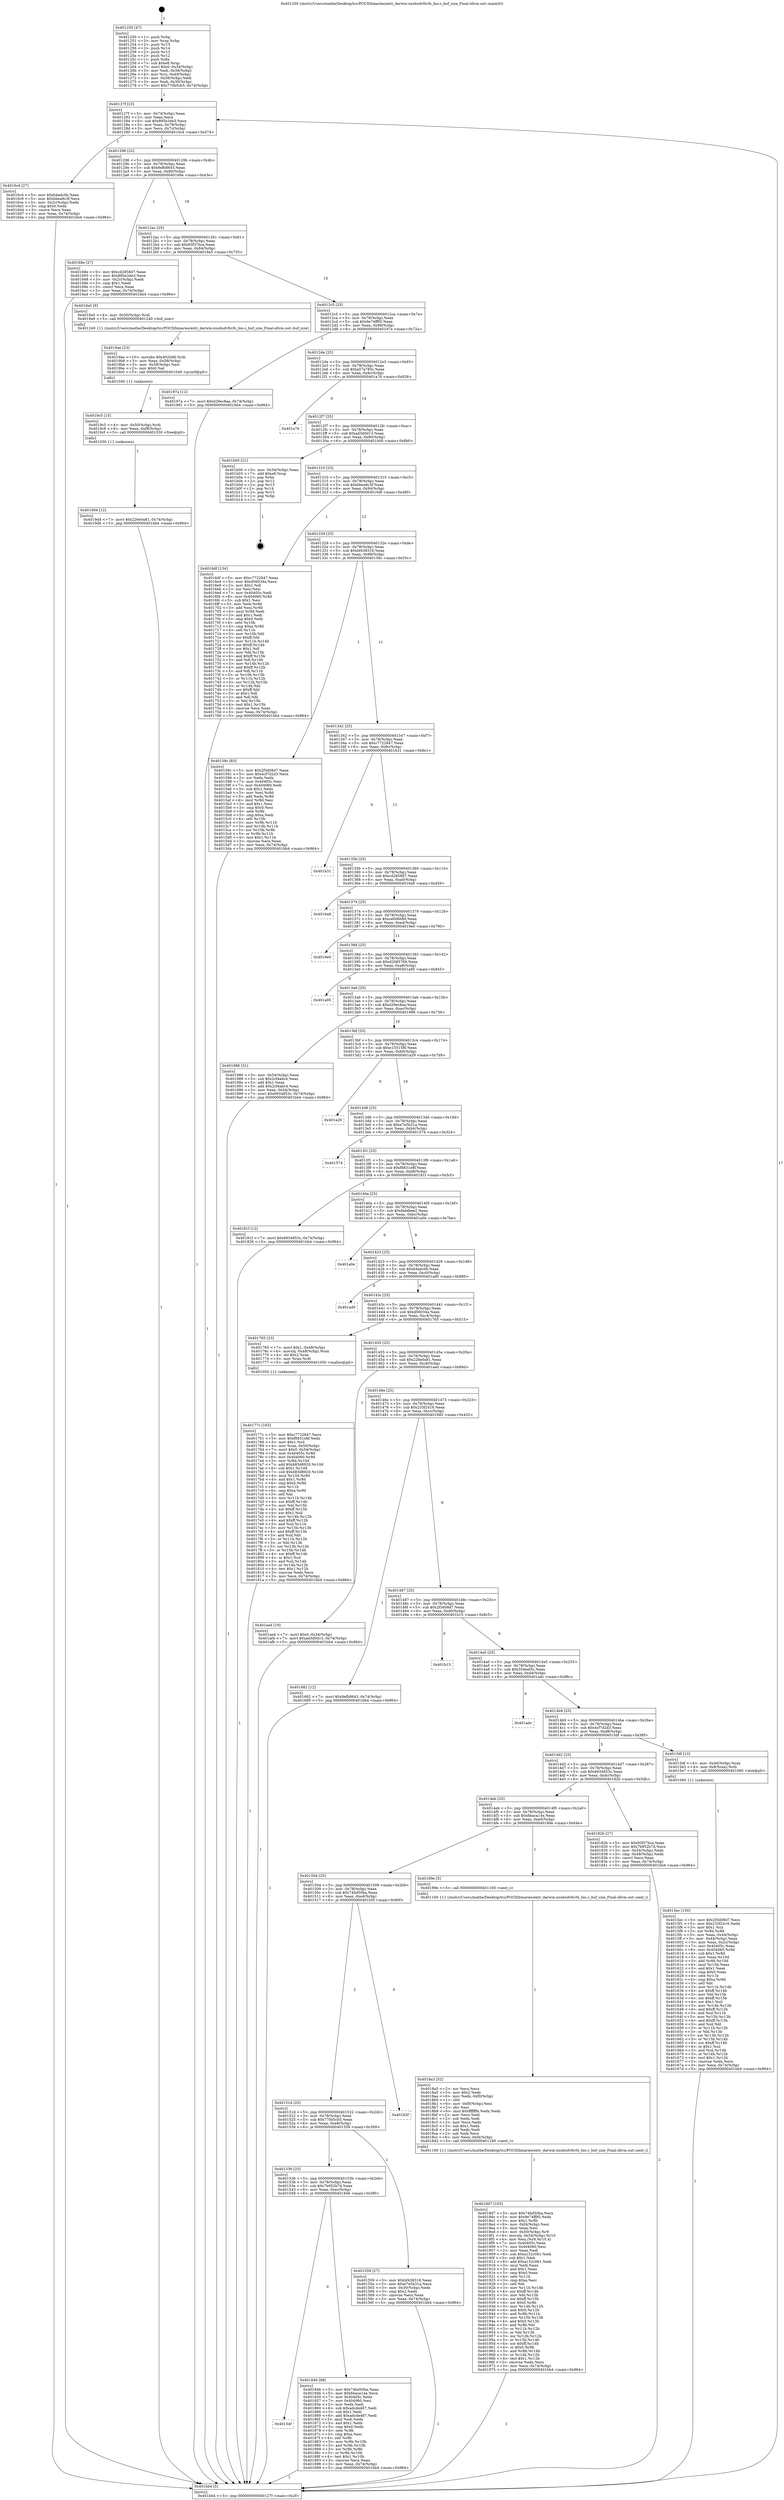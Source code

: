 digraph "0x401250" {
  label = "0x401250 (/mnt/c/Users/mathe/Desktop/tcc/POCII/binaries/extr_darwin-xnubsdvfsvfs_bio.c_buf_size_Final-ollvm.out::main(0))"
  labelloc = "t"
  node[shape=record]

  Entry [label="",width=0.3,height=0.3,shape=circle,fillcolor=black,style=filled]
  "0x40127f" [label="{
     0x40127f [23]\l
     | [instrs]\l
     &nbsp;&nbsp;0x40127f \<+3\>: mov -0x74(%rbp),%eax\l
     &nbsp;&nbsp;0x401282 \<+2\>: mov %eax,%ecx\l
     &nbsp;&nbsp;0x401284 \<+6\>: sub $0x895e34e3,%ecx\l
     &nbsp;&nbsp;0x40128a \<+3\>: mov %eax,-0x78(%rbp)\l
     &nbsp;&nbsp;0x40128d \<+3\>: mov %ecx,-0x7c(%rbp)\l
     &nbsp;&nbsp;0x401290 \<+6\>: je 00000000004016c4 \<main+0x474\>\l
  }"]
  "0x4016c4" [label="{
     0x4016c4 [27]\l
     | [instrs]\l
     &nbsp;&nbsp;0x4016c4 \<+5\>: mov $0xb4adc0b,%eax\l
     &nbsp;&nbsp;0x4016c9 \<+5\>: mov $0xbbea9c3f,%ecx\l
     &nbsp;&nbsp;0x4016ce \<+3\>: mov -0x2c(%rbp),%edx\l
     &nbsp;&nbsp;0x4016d1 \<+3\>: cmp $0x0,%edx\l
     &nbsp;&nbsp;0x4016d4 \<+3\>: cmove %ecx,%eax\l
     &nbsp;&nbsp;0x4016d7 \<+3\>: mov %eax,-0x74(%rbp)\l
     &nbsp;&nbsp;0x4016da \<+5\>: jmp 0000000000401bb4 \<main+0x964\>\l
  }"]
  "0x401296" [label="{
     0x401296 [22]\l
     | [instrs]\l
     &nbsp;&nbsp;0x401296 \<+5\>: jmp 000000000040129b \<main+0x4b\>\l
     &nbsp;&nbsp;0x40129b \<+3\>: mov -0x78(%rbp),%eax\l
     &nbsp;&nbsp;0x40129e \<+5\>: sub $0x8efb8643,%eax\l
     &nbsp;&nbsp;0x4012a3 \<+3\>: mov %eax,-0x80(%rbp)\l
     &nbsp;&nbsp;0x4012a6 \<+6\>: je 000000000040168e \<main+0x43e\>\l
  }"]
  Exit [label="",width=0.3,height=0.3,shape=circle,fillcolor=black,style=filled,peripheries=2]
  "0x40168e" [label="{
     0x40168e [27]\l
     | [instrs]\l
     &nbsp;&nbsp;0x40168e \<+5\>: mov $0xcd2858d7,%eax\l
     &nbsp;&nbsp;0x401693 \<+5\>: mov $0x895e34e3,%ecx\l
     &nbsp;&nbsp;0x401698 \<+3\>: mov -0x2c(%rbp),%edx\l
     &nbsp;&nbsp;0x40169b \<+3\>: cmp $0x1,%edx\l
     &nbsp;&nbsp;0x40169e \<+3\>: cmovl %ecx,%eax\l
     &nbsp;&nbsp;0x4016a1 \<+3\>: mov %eax,-0x74(%rbp)\l
     &nbsp;&nbsp;0x4016a4 \<+5\>: jmp 0000000000401bb4 \<main+0x964\>\l
  }"]
  "0x4012ac" [label="{
     0x4012ac [25]\l
     | [instrs]\l
     &nbsp;&nbsp;0x4012ac \<+5\>: jmp 00000000004012b1 \<main+0x61\>\l
     &nbsp;&nbsp;0x4012b1 \<+3\>: mov -0x78(%rbp),%eax\l
     &nbsp;&nbsp;0x4012b4 \<+5\>: sub $0x93f37bca,%eax\l
     &nbsp;&nbsp;0x4012b9 \<+6\>: mov %eax,-0x84(%rbp)\l
     &nbsp;&nbsp;0x4012bf \<+6\>: je 00000000004019a5 \<main+0x755\>\l
  }"]
  "0x4019d4" [label="{
     0x4019d4 [12]\l
     | [instrs]\l
     &nbsp;&nbsp;0x4019d4 \<+7\>: movl $0x226e0a81,-0x74(%rbp)\l
     &nbsp;&nbsp;0x4019db \<+5\>: jmp 0000000000401bb4 \<main+0x964\>\l
  }"]
  "0x4019a5" [label="{
     0x4019a5 [9]\l
     | [instrs]\l
     &nbsp;&nbsp;0x4019a5 \<+4\>: mov -0x50(%rbp),%rdi\l
     &nbsp;&nbsp;0x4019a9 \<+5\>: call 0000000000401240 \<buf_size\>\l
     | [calls]\l
     &nbsp;&nbsp;0x401240 \{1\} (/mnt/c/Users/mathe/Desktop/tcc/POCII/binaries/extr_darwin-xnubsdvfsvfs_bio.c_buf_size_Final-ollvm.out::buf_size)\l
  }"]
  "0x4012c5" [label="{
     0x4012c5 [25]\l
     | [instrs]\l
     &nbsp;&nbsp;0x4012c5 \<+5\>: jmp 00000000004012ca \<main+0x7a\>\l
     &nbsp;&nbsp;0x4012ca \<+3\>: mov -0x78(%rbp),%eax\l
     &nbsp;&nbsp;0x4012cd \<+5\>: sub $0x9e74ff95,%eax\l
     &nbsp;&nbsp;0x4012d2 \<+6\>: mov %eax,-0x88(%rbp)\l
     &nbsp;&nbsp;0x4012d8 \<+6\>: je 000000000040197a \<main+0x72a\>\l
  }"]
  "0x4019c5" [label="{
     0x4019c5 [15]\l
     | [instrs]\l
     &nbsp;&nbsp;0x4019c5 \<+4\>: mov -0x50(%rbp),%rdi\l
     &nbsp;&nbsp;0x4019c9 \<+6\>: mov %eax,-0xf8(%rbp)\l
     &nbsp;&nbsp;0x4019cf \<+5\>: call 0000000000401030 \<free@plt\>\l
     | [calls]\l
     &nbsp;&nbsp;0x401030 \{1\} (unknown)\l
  }"]
  "0x40197a" [label="{
     0x40197a [12]\l
     | [instrs]\l
     &nbsp;&nbsp;0x40197a \<+7\>: movl $0xd29ec8aa,-0x74(%rbp)\l
     &nbsp;&nbsp;0x401981 \<+5\>: jmp 0000000000401bb4 \<main+0x964\>\l
  }"]
  "0x4012de" [label="{
     0x4012de [25]\l
     | [instrs]\l
     &nbsp;&nbsp;0x4012de \<+5\>: jmp 00000000004012e3 \<main+0x93\>\l
     &nbsp;&nbsp;0x4012e3 \<+3\>: mov -0x78(%rbp),%eax\l
     &nbsp;&nbsp;0x4012e6 \<+5\>: sub $0xa57a785c,%eax\l
     &nbsp;&nbsp;0x4012eb \<+6\>: mov %eax,-0x8c(%rbp)\l
     &nbsp;&nbsp;0x4012f1 \<+6\>: je 0000000000401a76 \<main+0x826\>\l
  }"]
  "0x4019ae" [label="{
     0x4019ae [23]\l
     | [instrs]\l
     &nbsp;&nbsp;0x4019ae \<+10\>: movabs $0x4020d6,%rdi\l
     &nbsp;&nbsp;0x4019b8 \<+3\>: mov %eax,-0x58(%rbp)\l
     &nbsp;&nbsp;0x4019bb \<+3\>: mov -0x58(%rbp),%esi\l
     &nbsp;&nbsp;0x4019be \<+2\>: mov $0x0,%al\l
     &nbsp;&nbsp;0x4019c0 \<+5\>: call 0000000000401040 \<printf@plt\>\l
     | [calls]\l
     &nbsp;&nbsp;0x401040 \{1\} (unknown)\l
  }"]
  "0x401a76" [label="{
     0x401a76\l
  }", style=dashed]
  "0x4012f7" [label="{
     0x4012f7 [25]\l
     | [instrs]\l
     &nbsp;&nbsp;0x4012f7 \<+5\>: jmp 00000000004012fc \<main+0xac\>\l
     &nbsp;&nbsp;0x4012fc \<+3\>: mov -0x78(%rbp),%eax\l
     &nbsp;&nbsp;0x4012ff \<+5\>: sub $0xad3d0d13,%eax\l
     &nbsp;&nbsp;0x401304 \<+6\>: mov %eax,-0x90(%rbp)\l
     &nbsp;&nbsp;0x40130a \<+6\>: je 0000000000401b00 \<main+0x8b0\>\l
  }"]
  "0x4018d7" [label="{
     0x4018d7 [163]\l
     | [instrs]\l
     &nbsp;&nbsp;0x4018d7 \<+5\>: mov $0x74bd50ba,%ecx\l
     &nbsp;&nbsp;0x4018dc \<+5\>: mov $0x9e74ff95,%edx\l
     &nbsp;&nbsp;0x4018e1 \<+3\>: mov $0x1,%r8b\l
     &nbsp;&nbsp;0x4018e4 \<+6\>: mov -0xf4(%rbp),%esi\l
     &nbsp;&nbsp;0x4018ea \<+3\>: imul %eax,%esi\l
     &nbsp;&nbsp;0x4018ed \<+4\>: mov -0x50(%rbp),%r9\l
     &nbsp;&nbsp;0x4018f1 \<+4\>: movslq -0x54(%rbp),%r10\l
     &nbsp;&nbsp;0x4018f5 \<+4\>: mov %esi,(%r9,%r10,4)\l
     &nbsp;&nbsp;0x4018f9 \<+7\>: mov 0x40405c,%eax\l
     &nbsp;&nbsp;0x401900 \<+7\>: mov 0x404060,%esi\l
     &nbsp;&nbsp;0x401907 \<+2\>: mov %eax,%edi\l
     &nbsp;&nbsp;0x401909 \<+6\>: sub $0xa152c061,%edi\l
     &nbsp;&nbsp;0x40190f \<+3\>: sub $0x1,%edi\l
     &nbsp;&nbsp;0x401912 \<+6\>: add $0xa152c061,%edi\l
     &nbsp;&nbsp;0x401918 \<+3\>: imul %edi,%eax\l
     &nbsp;&nbsp;0x40191b \<+3\>: and $0x1,%eax\l
     &nbsp;&nbsp;0x40191e \<+3\>: cmp $0x0,%eax\l
     &nbsp;&nbsp;0x401921 \<+4\>: sete %r11b\l
     &nbsp;&nbsp;0x401925 \<+3\>: cmp $0xa,%esi\l
     &nbsp;&nbsp;0x401928 \<+3\>: setl %bl\l
     &nbsp;&nbsp;0x40192b \<+3\>: mov %r11b,%r14b\l
     &nbsp;&nbsp;0x40192e \<+4\>: xor $0xff,%r14b\l
     &nbsp;&nbsp;0x401932 \<+3\>: mov %bl,%r15b\l
     &nbsp;&nbsp;0x401935 \<+4\>: xor $0xff,%r15b\l
     &nbsp;&nbsp;0x401939 \<+4\>: xor $0x0,%r8b\l
     &nbsp;&nbsp;0x40193d \<+3\>: mov %r14b,%r12b\l
     &nbsp;&nbsp;0x401940 \<+4\>: and $0x0,%r12b\l
     &nbsp;&nbsp;0x401944 \<+3\>: and %r8b,%r11b\l
     &nbsp;&nbsp;0x401947 \<+3\>: mov %r15b,%r13b\l
     &nbsp;&nbsp;0x40194a \<+4\>: and $0x0,%r13b\l
     &nbsp;&nbsp;0x40194e \<+3\>: and %r8b,%bl\l
     &nbsp;&nbsp;0x401951 \<+3\>: or %r11b,%r12b\l
     &nbsp;&nbsp;0x401954 \<+3\>: or %bl,%r13b\l
     &nbsp;&nbsp;0x401957 \<+3\>: xor %r13b,%r12b\l
     &nbsp;&nbsp;0x40195a \<+3\>: or %r15b,%r14b\l
     &nbsp;&nbsp;0x40195d \<+4\>: xor $0xff,%r14b\l
     &nbsp;&nbsp;0x401961 \<+4\>: or $0x0,%r8b\l
     &nbsp;&nbsp;0x401965 \<+3\>: and %r8b,%r14b\l
     &nbsp;&nbsp;0x401968 \<+3\>: or %r14b,%r12b\l
     &nbsp;&nbsp;0x40196b \<+4\>: test $0x1,%r12b\l
     &nbsp;&nbsp;0x40196f \<+3\>: cmovne %edx,%ecx\l
     &nbsp;&nbsp;0x401972 \<+3\>: mov %ecx,-0x74(%rbp)\l
     &nbsp;&nbsp;0x401975 \<+5\>: jmp 0000000000401bb4 \<main+0x964\>\l
  }"]
  "0x401b00" [label="{
     0x401b00 [21]\l
     | [instrs]\l
     &nbsp;&nbsp;0x401b00 \<+3\>: mov -0x34(%rbp),%eax\l
     &nbsp;&nbsp;0x401b03 \<+7\>: add $0xe8,%rsp\l
     &nbsp;&nbsp;0x401b0a \<+1\>: pop %rbx\l
     &nbsp;&nbsp;0x401b0b \<+2\>: pop %r12\l
     &nbsp;&nbsp;0x401b0d \<+2\>: pop %r13\l
     &nbsp;&nbsp;0x401b0f \<+2\>: pop %r14\l
     &nbsp;&nbsp;0x401b11 \<+2\>: pop %r15\l
     &nbsp;&nbsp;0x401b13 \<+1\>: pop %rbp\l
     &nbsp;&nbsp;0x401b14 \<+1\>: ret\l
  }"]
  "0x401310" [label="{
     0x401310 [25]\l
     | [instrs]\l
     &nbsp;&nbsp;0x401310 \<+5\>: jmp 0000000000401315 \<main+0xc5\>\l
     &nbsp;&nbsp;0x401315 \<+3\>: mov -0x78(%rbp),%eax\l
     &nbsp;&nbsp;0x401318 \<+5\>: sub $0xbbea9c3f,%eax\l
     &nbsp;&nbsp;0x40131d \<+6\>: mov %eax,-0x94(%rbp)\l
     &nbsp;&nbsp;0x401323 \<+6\>: je 00000000004016df \<main+0x48f\>\l
  }"]
  "0x4018a3" [label="{
     0x4018a3 [52]\l
     | [instrs]\l
     &nbsp;&nbsp;0x4018a3 \<+2\>: xor %ecx,%ecx\l
     &nbsp;&nbsp;0x4018a5 \<+5\>: mov $0x2,%edx\l
     &nbsp;&nbsp;0x4018aa \<+6\>: mov %edx,-0xf0(%rbp)\l
     &nbsp;&nbsp;0x4018b0 \<+1\>: cltd\l
     &nbsp;&nbsp;0x4018b1 \<+6\>: mov -0xf0(%rbp),%esi\l
     &nbsp;&nbsp;0x4018b7 \<+2\>: idiv %esi\l
     &nbsp;&nbsp;0x4018b9 \<+6\>: imul $0xfffffffe,%edx,%edx\l
     &nbsp;&nbsp;0x4018bf \<+2\>: mov %ecx,%edi\l
     &nbsp;&nbsp;0x4018c1 \<+2\>: sub %edx,%edi\l
     &nbsp;&nbsp;0x4018c3 \<+2\>: mov %ecx,%edx\l
     &nbsp;&nbsp;0x4018c5 \<+3\>: sub $0x1,%edx\l
     &nbsp;&nbsp;0x4018c8 \<+2\>: add %edx,%edi\l
     &nbsp;&nbsp;0x4018ca \<+2\>: sub %edi,%ecx\l
     &nbsp;&nbsp;0x4018cc \<+6\>: mov %ecx,-0xf4(%rbp)\l
     &nbsp;&nbsp;0x4018d2 \<+5\>: call 0000000000401160 \<next_i\>\l
     | [calls]\l
     &nbsp;&nbsp;0x401160 \{1\} (/mnt/c/Users/mathe/Desktop/tcc/POCII/binaries/extr_darwin-xnubsdvfsvfs_bio.c_buf_size_Final-ollvm.out::next_i)\l
  }"]
  "0x4016df" [label="{
     0x4016df [134]\l
     | [instrs]\l
     &nbsp;&nbsp;0x4016df \<+5\>: mov $0xc7722847,%eax\l
     &nbsp;&nbsp;0x4016e4 \<+5\>: mov $0xd56034a,%ecx\l
     &nbsp;&nbsp;0x4016e9 \<+2\>: mov $0x1,%dl\l
     &nbsp;&nbsp;0x4016eb \<+2\>: xor %esi,%esi\l
     &nbsp;&nbsp;0x4016ed \<+7\>: mov 0x40405c,%edi\l
     &nbsp;&nbsp;0x4016f4 \<+8\>: mov 0x404060,%r8d\l
     &nbsp;&nbsp;0x4016fc \<+3\>: sub $0x1,%esi\l
     &nbsp;&nbsp;0x4016ff \<+3\>: mov %edi,%r9d\l
     &nbsp;&nbsp;0x401702 \<+3\>: add %esi,%r9d\l
     &nbsp;&nbsp;0x401705 \<+4\>: imul %r9d,%edi\l
     &nbsp;&nbsp;0x401709 \<+3\>: and $0x1,%edi\l
     &nbsp;&nbsp;0x40170c \<+3\>: cmp $0x0,%edi\l
     &nbsp;&nbsp;0x40170f \<+4\>: sete %r10b\l
     &nbsp;&nbsp;0x401713 \<+4\>: cmp $0xa,%r8d\l
     &nbsp;&nbsp;0x401717 \<+4\>: setl %r11b\l
     &nbsp;&nbsp;0x40171b \<+3\>: mov %r10b,%bl\l
     &nbsp;&nbsp;0x40171e \<+3\>: xor $0xff,%bl\l
     &nbsp;&nbsp;0x401721 \<+3\>: mov %r11b,%r14b\l
     &nbsp;&nbsp;0x401724 \<+4\>: xor $0xff,%r14b\l
     &nbsp;&nbsp;0x401728 \<+3\>: xor $0x1,%dl\l
     &nbsp;&nbsp;0x40172b \<+3\>: mov %bl,%r15b\l
     &nbsp;&nbsp;0x40172e \<+4\>: and $0xff,%r15b\l
     &nbsp;&nbsp;0x401732 \<+3\>: and %dl,%r10b\l
     &nbsp;&nbsp;0x401735 \<+3\>: mov %r14b,%r12b\l
     &nbsp;&nbsp;0x401738 \<+4\>: and $0xff,%r12b\l
     &nbsp;&nbsp;0x40173c \<+3\>: and %dl,%r11b\l
     &nbsp;&nbsp;0x40173f \<+3\>: or %r10b,%r15b\l
     &nbsp;&nbsp;0x401742 \<+3\>: or %r11b,%r12b\l
     &nbsp;&nbsp;0x401745 \<+3\>: xor %r12b,%r15b\l
     &nbsp;&nbsp;0x401748 \<+3\>: or %r14b,%bl\l
     &nbsp;&nbsp;0x40174b \<+3\>: xor $0xff,%bl\l
     &nbsp;&nbsp;0x40174e \<+3\>: or $0x1,%dl\l
     &nbsp;&nbsp;0x401751 \<+2\>: and %dl,%bl\l
     &nbsp;&nbsp;0x401753 \<+3\>: or %bl,%r15b\l
     &nbsp;&nbsp;0x401756 \<+4\>: test $0x1,%r15b\l
     &nbsp;&nbsp;0x40175a \<+3\>: cmovne %ecx,%eax\l
     &nbsp;&nbsp;0x40175d \<+3\>: mov %eax,-0x74(%rbp)\l
     &nbsp;&nbsp;0x401760 \<+5\>: jmp 0000000000401bb4 \<main+0x964\>\l
  }"]
  "0x401329" [label="{
     0x401329 [25]\l
     | [instrs]\l
     &nbsp;&nbsp;0x401329 \<+5\>: jmp 000000000040132e \<main+0xde\>\l
     &nbsp;&nbsp;0x40132e \<+3\>: mov -0x78(%rbp),%eax\l
     &nbsp;&nbsp;0x401331 \<+5\>: sub $0xbf438316,%eax\l
     &nbsp;&nbsp;0x401336 \<+6\>: mov %eax,-0x98(%rbp)\l
     &nbsp;&nbsp;0x40133c \<+6\>: je 000000000040158c \<main+0x33c\>\l
  }"]
  "0x40154f" [label="{
     0x40154f\l
  }", style=dashed]
  "0x40158c" [label="{
     0x40158c [83]\l
     | [instrs]\l
     &nbsp;&nbsp;0x40158c \<+5\>: mov $0x2f3d08d7,%eax\l
     &nbsp;&nbsp;0x401591 \<+5\>: mov $0x4cf7d2d3,%ecx\l
     &nbsp;&nbsp;0x401596 \<+2\>: xor %edx,%edx\l
     &nbsp;&nbsp;0x401598 \<+7\>: mov 0x40405c,%esi\l
     &nbsp;&nbsp;0x40159f \<+7\>: mov 0x404060,%edi\l
     &nbsp;&nbsp;0x4015a6 \<+3\>: sub $0x1,%edx\l
     &nbsp;&nbsp;0x4015a9 \<+3\>: mov %esi,%r8d\l
     &nbsp;&nbsp;0x4015ac \<+3\>: add %edx,%r8d\l
     &nbsp;&nbsp;0x4015af \<+4\>: imul %r8d,%esi\l
     &nbsp;&nbsp;0x4015b3 \<+3\>: and $0x1,%esi\l
     &nbsp;&nbsp;0x4015b6 \<+3\>: cmp $0x0,%esi\l
     &nbsp;&nbsp;0x4015b9 \<+4\>: sete %r9b\l
     &nbsp;&nbsp;0x4015bd \<+3\>: cmp $0xa,%edi\l
     &nbsp;&nbsp;0x4015c0 \<+4\>: setl %r10b\l
     &nbsp;&nbsp;0x4015c4 \<+3\>: mov %r9b,%r11b\l
     &nbsp;&nbsp;0x4015c7 \<+3\>: and %r10b,%r11b\l
     &nbsp;&nbsp;0x4015ca \<+3\>: xor %r10b,%r9b\l
     &nbsp;&nbsp;0x4015cd \<+3\>: or %r9b,%r11b\l
     &nbsp;&nbsp;0x4015d0 \<+4\>: test $0x1,%r11b\l
     &nbsp;&nbsp;0x4015d4 \<+3\>: cmovne %ecx,%eax\l
     &nbsp;&nbsp;0x4015d7 \<+3\>: mov %eax,-0x74(%rbp)\l
     &nbsp;&nbsp;0x4015da \<+5\>: jmp 0000000000401bb4 \<main+0x964\>\l
  }"]
  "0x401342" [label="{
     0x401342 [25]\l
     | [instrs]\l
     &nbsp;&nbsp;0x401342 \<+5\>: jmp 0000000000401347 \<main+0xf7\>\l
     &nbsp;&nbsp;0x401347 \<+3\>: mov -0x78(%rbp),%eax\l
     &nbsp;&nbsp;0x40134a \<+5\>: sub $0xc7722847,%eax\l
     &nbsp;&nbsp;0x40134f \<+6\>: mov %eax,-0x9c(%rbp)\l
     &nbsp;&nbsp;0x401355 \<+6\>: je 0000000000401b31 \<main+0x8e1\>\l
  }"]
  "0x401846" [label="{
     0x401846 [88]\l
     | [instrs]\l
     &nbsp;&nbsp;0x401846 \<+5\>: mov $0x74bd50ba,%eax\l
     &nbsp;&nbsp;0x40184b \<+5\>: mov $0x6baca14e,%ecx\l
     &nbsp;&nbsp;0x401850 \<+7\>: mov 0x40405c,%edx\l
     &nbsp;&nbsp;0x401857 \<+7\>: mov 0x404060,%esi\l
     &nbsp;&nbsp;0x40185e \<+2\>: mov %edx,%edi\l
     &nbsp;&nbsp;0x401860 \<+6\>: sub $0xadcde487,%edi\l
     &nbsp;&nbsp;0x401866 \<+3\>: sub $0x1,%edi\l
     &nbsp;&nbsp;0x401869 \<+6\>: add $0xadcde487,%edi\l
     &nbsp;&nbsp;0x40186f \<+3\>: imul %edi,%edx\l
     &nbsp;&nbsp;0x401872 \<+3\>: and $0x1,%edx\l
     &nbsp;&nbsp;0x401875 \<+3\>: cmp $0x0,%edx\l
     &nbsp;&nbsp;0x401878 \<+4\>: sete %r8b\l
     &nbsp;&nbsp;0x40187c \<+3\>: cmp $0xa,%esi\l
     &nbsp;&nbsp;0x40187f \<+4\>: setl %r9b\l
     &nbsp;&nbsp;0x401883 \<+3\>: mov %r8b,%r10b\l
     &nbsp;&nbsp;0x401886 \<+3\>: and %r9b,%r10b\l
     &nbsp;&nbsp;0x401889 \<+3\>: xor %r9b,%r8b\l
     &nbsp;&nbsp;0x40188c \<+3\>: or %r8b,%r10b\l
     &nbsp;&nbsp;0x40188f \<+4\>: test $0x1,%r10b\l
     &nbsp;&nbsp;0x401893 \<+3\>: cmovne %ecx,%eax\l
     &nbsp;&nbsp;0x401896 \<+3\>: mov %eax,-0x74(%rbp)\l
     &nbsp;&nbsp;0x401899 \<+5\>: jmp 0000000000401bb4 \<main+0x964\>\l
  }"]
  "0x401b31" [label="{
     0x401b31\l
  }", style=dashed]
  "0x40135b" [label="{
     0x40135b [25]\l
     | [instrs]\l
     &nbsp;&nbsp;0x40135b \<+5\>: jmp 0000000000401360 \<main+0x110\>\l
     &nbsp;&nbsp;0x401360 \<+3\>: mov -0x78(%rbp),%eax\l
     &nbsp;&nbsp;0x401363 \<+5\>: sub $0xcd2858d7,%eax\l
     &nbsp;&nbsp;0x401368 \<+6\>: mov %eax,-0xa0(%rbp)\l
     &nbsp;&nbsp;0x40136e \<+6\>: je 00000000004016a9 \<main+0x459\>\l
  }"]
  "0x40177c" [label="{
     0x40177c [163]\l
     | [instrs]\l
     &nbsp;&nbsp;0x40177c \<+5\>: mov $0xc7722847,%ecx\l
     &nbsp;&nbsp;0x401781 \<+5\>: mov $0xf8831e8f,%edx\l
     &nbsp;&nbsp;0x401786 \<+3\>: mov $0x1,%sil\l
     &nbsp;&nbsp;0x401789 \<+4\>: mov %rax,-0x50(%rbp)\l
     &nbsp;&nbsp;0x40178d \<+7\>: movl $0x0,-0x54(%rbp)\l
     &nbsp;&nbsp;0x401794 \<+8\>: mov 0x40405c,%r8d\l
     &nbsp;&nbsp;0x40179c \<+8\>: mov 0x404060,%r9d\l
     &nbsp;&nbsp;0x4017a4 \<+3\>: mov %r8d,%r10d\l
     &nbsp;&nbsp;0x4017a7 \<+7\>: add $0xb83d8920,%r10d\l
     &nbsp;&nbsp;0x4017ae \<+4\>: sub $0x1,%r10d\l
     &nbsp;&nbsp;0x4017b2 \<+7\>: sub $0xb83d8920,%r10d\l
     &nbsp;&nbsp;0x4017b9 \<+4\>: imul %r10d,%r8d\l
     &nbsp;&nbsp;0x4017bd \<+4\>: and $0x1,%r8d\l
     &nbsp;&nbsp;0x4017c1 \<+4\>: cmp $0x0,%r8d\l
     &nbsp;&nbsp;0x4017c5 \<+4\>: sete %r11b\l
     &nbsp;&nbsp;0x4017c9 \<+4\>: cmp $0xa,%r9d\l
     &nbsp;&nbsp;0x4017cd \<+3\>: setl %bl\l
     &nbsp;&nbsp;0x4017d0 \<+3\>: mov %r11b,%r14b\l
     &nbsp;&nbsp;0x4017d3 \<+4\>: xor $0xff,%r14b\l
     &nbsp;&nbsp;0x4017d7 \<+3\>: mov %bl,%r15b\l
     &nbsp;&nbsp;0x4017da \<+4\>: xor $0xff,%r15b\l
     &nbsp;&nbsp;0x4017de \<+4\>: xor $0x1,%sil\l
     &nbsp;&nbsp;0x4017e2 \<+3\>: mov %r14b,%r12b\l
     &nbsp;&nbsp;0x4017e5 \<+4\>: and $0xff,%r12b\l
     &nbsp;&nbsp;0x4017e9 \<+3\>: and %sil,%r11b\l
     &nbsp;&nbsp;0x4017ec \<+3\>: mov %r15b,%r13b\l
     &nbsp;&nbsp;0x4017ef \<+4\>: and $0xff,%r13b\l
     &nbsp;&nbsp;0x4017f3 \<+3\>: and %sil,%bl\l
     &nbsp;&nbsp;0x4017f6 \<+3\>: or %r11b,%r12b\l
     &nbsp;&nbsp;0x4017f9 \<+3\>: or %bl,%r13b\l
     &nbsp;&nbsp;0x4017fc \<+3\>: xor %r13b,%r12b\l
     &nbsp;&nbsp;0x4017ff \<+3\>: or %r15b,%r14b\l
     &nbsp;&nbsp;0x401802 \<+4\>: xor $0xff,%r14b\l
     &nbsp;&nbsp;0x401806 \<+4\>: or $0x1,%sil\l
     &nbsp;&nbsp;0x40180a \<+3\>: and %sil,%r14b\l
     &nbsp;&nbsp;0x40180d \<+3\>: or %r14b,%r12b\l
     &nbsp;&nbsp;0x401810 \<+4\>: test $0x1,%r12b\l
     &nbsp;&nbsp;0x401814 \<+3\>: cmovne %edx,%ecx\l
     &nbsp;&nbsp;0x401817 \<+3\>: mov %ecx,-0x74(%rbp)\l
     &nbsp;&nbsp;0x40181a \<+5\>: jmp 0000000000401bb4 \<main+0x964\>\l
  }"]
  "0x4016a9" [label="{
     0x4016a9\l
  }", style=dashed]
  "0x401374" [label="{
     0x401374 [25]\l
     | [instrs]\l
     &nbsp;&nbsp;0x401374 \<+5\>: jmp 0000000000401379 \<main+0x129\>\l
     &nbsp;&nbsp;0x401379 \<+3\>: mov -0x78(%rbp),%eax\l
     &nbsp;&nbsp;0x40137c \<+5\>: sub $0xce006b9d,%eax\l
     &nbsp;&nbsp;0x401381 \<+6\>: mov %eax,-0xa4(%rbp)\l
     &nbsp;&nbsp;0x401387 \<+6\>: je 00000000004019e0 \<main+0x790\>\l
  }"]
  "0x4015ec" [label="{
     0x4015ec [150]\l
     | [instrs]\l
     &nbsp;&nbsp;0x4015ec \<+5\>: mov $0x2f3d08d7,%ecx\l
     &nbsp;&nbsp;0x4015f1 \<+5\>: mov $0x233f2416,%edx\l
     &nbsp;&nbsp;0x4015f6 \<+3\>: mov $0x1,%sil\l
     &nbsp;&nbsp;0x4015f9 \<+3\>: xor %r8d,%r8d\l
     &nbsp;&nbsp;0x4015fc \<+3\>: mov %eax,-0x44(%rbp)\l
     &nbsp;&nbsp;0x4015ff \<+3\>: mov -0x44(%rbp),%eax\l
     &nbsp;&nbsp;0x401602 \<+3\>: mov %eax,-0x2c(%rbp)\l
     &nbsp;&nbsp;0x401605 \<+7\>: mov 0x40405c,%eax\l
     &nbsp;&nbsp;0x40160c \<+8\>: mov 0x404060,%r9d\l
     &nbsp;&nbsp;0x401614 \<+4\>: sub $0x1,%r8d\l
     &nbsp;&nbsp;0x401618 \<+3\>: mov %eax,%r10d\l
     &nbsp;&nbsp;0x40161b \<+3\>: add %r8d,%r10d\l
     &nbsp;&nbsp;0x40161e \<+4\>: imul %r10d,%eax\l
     &nbsp;&nbsp;0x401622 \<+3\>: and $0x1,%eax\l
     &nbsp;&nbsp;0x401625 \<+3\>: cmp $0x0,%eax\l
     &nbsp;&nbsp;0x401628 \<+4\>: sete %r11b\l
     &nbsp;&nbsp;0x40162c \<+4\>: cmp $0xa,%r9d\l
     &nbsp;&nbsp;0x401630 \<+3\>: setl %bl\l
     &nbsp;&nbsp;0x401633 \<+3\>: mov %r11b,%r14b\l
     &nbsp;&nbsp;0x401636 \<+4\>: xor $0xff,%r14b\l
     &nbsp;&nbsp;0x40163a \<+3\>: mov %bl,%r15b\l
     &nbsp;&nbsp;0x40163d \<+4\>: xor $0xff,%r15b\l
     &nbsp;&nbsp;0x401641 \<+4\>: xor $0x1,%sil\l
     &nbsp;&nbsp;0x401645 \<+3\>: mov %r14b,%r12b\l
     &nbsp;&nbsp;0x401648 \<+4\>: and $0xff,%r12b\l
     &nbsp;&nbsp;0x40164c \<+3\>: and %sil,%r11b\l
     &nbsp;&nbsp;0x40164f \<+3\>: mov %r15b,%r13b\l
     &nbsp;&nbsp;0x401652 \<+4\>: and $0xff,%r13b\l
     &nbsp;&nbsp;0x401656 \<+3\>: and %sil,%bl\l
     &nbsp;&nbsp;0x401659 \<+3\>: or %r11b,%r12b\l
     &nbsp;&nbsp;0x40165c \<+3\>: or %bl,%r13b\l
     &nbsp;&nbsp;0x40165f \<+3\>: xor %r13b,%r12b\l
     &nbsp;&nbsp;0x401662 \<+3\>: or %r15b,%r14b\l
     &nbsp;&nbsp;0x401665 \<+4\>: xor $0xff,%r14b\l
     &nbsp;&nbsp;0x401669 \<+4\>: or $0x1,%sil\l
     &nbsp;&nbsp;0x40166d \<+3\>: and %sil,%r14b\l
     &nbsp;&nbsp;0x401670 \<+3\>: or %r14b,%r12b\l
     &nbsp;&nbsp;0x401673 \<+4\>: test $0x1,%r12b\l
     &nbsp;&nbsp;0x401677 \<+3\>: cmovne %edx,%ecx\l
     &nbsp;&nbsp;0x40167a \<+3\>: mov %ecx,-0x74(%rbp)\l
     &nbsp;&nbsp;0x40167d \<+5\>: jmp 0000000000401bb4 \<main+0x964\>\l
  }"]
  "0x4019e0" [label="{
     0x4019e0\l
  }", style=dashed]
  "0x40138d" [label="{
     0x40138d [25]\l
     | [instrs]\l
     &nbsp;&nbsp;0x40138d \<+5\>: jmp 0000000000401392 \<main+0x142\>\l
     &nbsp;&nbsp;0x401392 \<+3\>: mov -0x78(%rbp),%eax\l
     &nbsp;&nbsp;0x401395 \<+5\>: sub $0xd2085769,%eax\l
     &nbsp;&nbsp;0x40139a \<+6\>: mov %eax,-0xa8(%rbp)\l
     &nbsp;&nbsp;0x4013a0 \<+6\>: je 0000000000401a95 \<main+0x845\>\l
  }"]
  "0x401250" [label="{
     0x401250 [47]\l
     | [instrs]\l
     &nbsp;&nbsp;0x401250 \<+1\>: push %rbp\l
     &nbsp;&nbsp;0x401251 \<+3\>: mov %rsp,%rbp\l
     &nbsp;&nbsp;0x401254 \<+2\>: push %r15\l
     &nbsp;&nbsp;0x401256 \<+2\>: push %r14\l
     &nbsp;&nbsp;0x401258 \<+2\>: push %r13\l
     &nbsp;&nbsp;0x40125a \<+2\>: push %r12\l
     &nbsp;&nbsp;0x40125c \<+1\>: push %rbx\l
     &nbsp;&nbsp;0x40125d \<+7\>: sub $0xe8,%rsp\l
     &nbsp;&nbsp;0x401264 \<+7\>: movl $0x0,-0x34(%rbp)\l
     &nbsp;&nbsp;0x40126b \<+3\>: mov %edi,-0x38(%rbp)\l
     &nbsp;&nbsp;0x40126e \<+4\>: mov %rsi,-0x40(%rbp)\l
     &nbsp;&nbsp;0x401272 \<+3\>: mov -0x38(%rbp),%edi\l
     &nbsp;&nbsp;0x401275 \<+3\>: mov %edi,-0x30(%rbp)\l
     &nbsp;&nbsp;0x401278 \<+7\>: movl $0x770b5cb5,-0x74(%rbp)\l
  }"]
  "0x401a95" [label="{
     0x401a95\l
  }", style=dashed]
  "0x4013a6" [label="{
     0x4013a6 [25]\l
     | [instrs]\l
     &nbsp;&nbsp;0x4013a6 \<+5\>: jmp 00000000004013ab \<main+0x15b\>\l
     &nbsp;&nbsp;0x4013ab \<+3\>: mov -0x78(%rbp),%eax\l
     &nbsp;&nbsp;0x4013ae \<+5\>: sub $0xd29ec8aa,%eax\l
     &nbsp;&nbsp;0x4013b3 \<+6\>: mov %eax,-0xac(%rbp)\l
     &nbsp;&nbsp;0x4013b9 \<+6\>: je 0000000000401986 \<main+0x736\>\l
  }"]
  "0x401bb4" [label="{
     0x401bb4 [5]\l
     | [instrs]\l
     &nbsp;&nbsp;0x401bb4 \<+5\>: jmp 000000000040127f \<main+0x2f\>\l
  }"]
  "0x401986" [label="{
     0x401986 [31]\l
     | [instrs]\l
     &nbsp;&nbsp;0x401986 \<+3\>: mov -0x54(%rbp),%eax\l
     &nbsp;&nbsp;0x401989 \<+5\>: sub $0x2cf4abc4,%eax\l
     &nbsp;&nbsp;0x40198e \<+3\>: add $0x1,%eax\l
     &nbsp;&nbsp;0x401991 \<+5\>: add $0x2cf4abc4,%eax\l
     &nbsp;&nbsp;0x401996 \<+3\>: mov %eax,-0x54(%rbp)\l
     &nbsp;&nbsp;0x401999 \<+7\>: movl $0x6934853c,-0x74(%rbp)\l
     &nbsp;&nbsp;0x4019a0 \<+5\>: jmp 0000000000401bb4 \<main+0x964\>\l
  }"]
  "0x4013bf" [label="{
     0x4013bf [25]\l
     | [instrs]\l
     &nbsp;&nbsp;0x4013bf \<+5\>: jmp 00000000004013c4 \<main+0x174\>\l
     &nbsp;&nbsp;0x4013c4 \<+3\>: mov -0x78(%rbp),%eax\l
     &nbsp;&nbsp;0x4013c7 \<+5\>: sub $0xe15515f0,%eax\l
     &nbsp;&nbsp;0x4013cc \<+6\>: mov %eax,-0xb0(%rbp)\l
     &nbsp;&nbsp;0x4013d2 \<+6\>: je 0000000000401a29 \<main+0x7d9\>\l
  }"]
  "0x401536" [label="{
     0x401536 [25]\l
     | [instrs]\l
     &nbsp;&nbsp;0x401536 \<+5\>: jmp 000000000040153b \<main+0x2eb\>\l
     &nbsp;&nbsp;0x40153b \<+3\>: mov -0x78(%rbp),%eax\l
     &nbsp;&nbsp;0x40153e \<+5\>: sub $0x7b952b7d,%eax\l
     &nbsp;&nbsp;0x401543 \<+6\>: mov %eax,-0xec(%rbp)\l
     &nbsp;&nbsp;0x401549 \<+6\>: je 0000000000401846 \<main+0x5f6\>\l
  }"]
  "0x401a29" [label="{
     0x401a29\l
  }", style=dashed]
  "0x4013d8" [label="{
     0x4013d8 [25]\l
     | [instrs]\l
     &nbsp;&nbsp;0x4013d8 \<+5\>: jmp 00000000004013dd \<main+0x18d\>\l
     &nbsp;&nbsp;0x4013dd \<+3\>: mov -0x78(%rbp),%eax\l
     &nbsp;&nbsp;0x4013e0 \<+5\>: sub $0xe7e5b31a,%eax\l
     &nbsp;&nbsp;0x4013e5 \<+6\>: mov %eax,-0xb4(%rbp)\l
     &nbsp;&nbsp;0x4013eb \<+6\>: je 0000000000401574 \<main+0x324\>\l
  }"]
  "0x401559" [label="{
     0x401559 [27]\l
     | [instrs]\l
     &nbsp;&nbsp;0x401559 \<+5\>: mov $0xbf438316,%eax\l
     &nbsp;&nbsp;0x40155e \<+5\>: mov $0xe7e5b31a,%ecx\l
     &nbsp;&nbsp;0x401563 \<+3\>: mov -0x30(%rbp),%edx\l
     &nbsp;&nbsp;0x401566 \<+3\>: cmp $0x2,%edx\l
     &nbsp;&nbsp;0x401569 \<+3\>: cmovne %ecx,%eax\l
     &nbsp;&nbsp;0x40156c \<+3\>: mov %eax,-0x74(%rbp)\l
     &nbsp;&nbsp;0x40156f \<+5\>: jmp 0000000000401bb4 \<main+0x964\>\l
  }"]
  "0x401574" [label="{
     0x401574\l
  }", style=dashed]
  "0x4013f1" [label="{
     0x4013f1 [25]\l
     | [instrs]\l
     &nbsp;&nbsp;0x4013f1 \<+5\>: jmp 00000000004013f6 \<main+0x1a6\>\l
     &nbsp;&nbsp;0x4013f6 \<+3\>: mov -0x78(%rbp),%eax\l
     &nbsp;&nbsp;0x4013f9 \<+5\>: sub $0xf8831e8f,%eax\l
     &nbsp;&nbsp;0x4013fe \<+6\>: mov %eax,-0xb8(%rbp)\l
     &nbsp;&nbsp;0x401404 \<+6\>: je 000000000040181f \<main+0x5cf\>\l
  }"]
  "0x40151d" [label="{
     0x40151d [25]\l
     | [instrs]\l
     &nbsp;&nbsp;0x40151d \<+5\>: jmp 0000000000401522 \<main+0x2d2\>\l
     &nbsp;&nbsp;0x401522 \<+3\>: mov -0x78(%rbp),%eax\l
     &nbsp;&nbsp;0x401525 \<+5\>: sub $0x770b5cb5,%eax\l
     &nbsp;&nbsp;0x40152a \<+6\>: mov %eax,-0xe8(%rbp)\l
     &nbsp;&nbsp;0x401530 \<+6\>: je 0000000000401559 \<main+0x309\>\l
  }"]
  "0x40181f" [label="{
     0x40181f [12]\l
     | [instrs]\l
     &nbsp;&nbsp;0x40181f \<+7\>: movl $0x6934853c,-0x74(%rbp)\l
     &nbsp;&nbsp;0x401826 \<+5\>: jmp 0000000000401bb4 \<main+0x964\>\l
  }"]
  "0x40140a" [label="{
     0x40140a [25]\l
     | [instrs]\l
     &nbsp;&nbsp;0x40140a \<+5\>: jmp 000000000040140f \<main+0x1bf\>\l
     &nbsp;&nbsp;0x40140f \<+3\>: mov -0x78(%rbp),%eax\l
     &nbsp;&nbsp;0x401412 \<+5\>: sub $0xfaddbee2,%eax\l
     &nbsp;&nbsp;0x401417 \<+6\>: mov %eax,-0xbc(%rbp)\l
     &nbsp;&nbsp;0x40141d \<+6\>: je 0000000000401a0e \<main+0x7be\>\l
  }"]
  "0x401b5f" [label="{
     0x401b5f\l
  }", style=dashed]
  "0x401a0e" [label="{
     0x401a0e\l
  }", style=dashed]
  "0x401423" [label="{
     0x401423 [25]\l
     | [instrs]\l
     &nbsp;&nbsp;0x401423 \<+5\>: jmp 0000000000401428 \<main+0x1d8\>\l
     &nbsp;&nbsp;0x401428 \<+3\>: mov -0x78(%rbp),%eax\l
     &nbsp;&nbsp;0x40142b \<+5\>: sub $0xb4adc0b,%eax\l
     &nbsp;&nbsp;0x401430 \<+6\>: mov %eax,-0xc0(%rbp)\l
     &nbsp;&nbsp;0x401436 \<+6\>: je 0000000000401ad0 \<main+0x880\>\l
  }"]
  "0x401504" [label="{
     0x401504 [25]\l
     | [instrs]\l
     &nbsp;&nbsp;0x401504 \<+5\>: jmp 0000000000401509 \<main+0x2b9\>\l
     &nbsp;&nbsp;0x401509 \<+3\>: mov -0x78(%rbp),%eax\l
     &nbsp;&nbsp;0x40150c \<+5\>: sub $0x74bd50ba,%eax\l
     &nbsp;&nbsp;0x401511 \<+6\>: mov %eax,-0xe4(%rbp)\l
     &nbsp;&nbsp;0x401517 \<+6\>: je 0000000000401b5f \<main+0x90f\>\l
  }"]
  "0x401ad0" [label="{
     0x401ad0\l
  }", style=dashed]
  "0x40143c" [label="{
     0x40143c [25]\l
     | [instrs]\l
     &nbsp;&nbsp;0x40143c \<+5\>: jmp 0000000000401441 \<main+0x1f1\>\l
     &nbsp;&nbsp;0x401441 \<+3\>: mov -0x78(%rbp),%eax\l
     &nbsp;&nbsp;0x401444 \<+5\>: sub $0xd56034a,%eax\l
     &nbsp;&nbsp;0x401449 \<+6\>: mov %eax,-0xc4(%rbp)\l
     &nbsp;&nbsp;0x40144f \<+6\>: je 0000000000401765 \<main+0x515\>\l
  }"]
  "0x40189e" [label="{
     0x40189e [5]\l
     | [instrs]\l
     &nbsp;&nbsp;0x40189e \<+5\>: call 0000000000401160 \<next_i\>\l
     | [calls]\l
     &nbsp;&nbsp;0x401160 \{1\} (/mnt/c/Users/mathe/Desktop/tcc/POCII/binaries/extr_darwin-xnubsdvfsvfs_bio.c_buf_size_Final-ollvm.out::next_i)\l
  }"]
  "0x401765" [label="{
     0x401765 [23]\l
     | [instrs]\l
     &nbsp;&nbsp;0x401765 \<+7\>: movl $0x1,-0x48(%rbp)\l
     &nbsp;&nbsp;0x40176c \<+4\>: movslq -0x48(%rbp),%rax\l
     &nbsp;&nbsp;0x401770 \<+4\>: shl $0x2,%rax\l
     &nbsp;&nbsp;0x401774 \<+3\>: mov %rax,%rdi\l
     &nbsp;&nbsp;0x401777 \<+5\>: call 0000000000401050 \<malloc@plt\>\l
     | [calls]\l
     &nbsp;&nbsp;0x401050 \{1\} (unknown)\l
  }"]
  "0x401455" [label="{
     0x401455 [25]\l
     | [instrs]\l
     &nbsp;&nbsp;0x401455 \<+5\>: jmp 000000000040145a \<main+0x20a\>\l
     &nbsp;&nbsp;0x40145a \<+3\>: mov -0x78(%rbp),%eax\l
     &nbsp;&nbsp;0x40145d \<+5\>: sub $0x226e0a81,%eax\l
     &nbsp;&nbsp;0x401462 \<+6\>: mov %eax,-0xc8(%rbp)\l
     &nbsp;&nbsp;0x401468 \<+6\>: je 0000000000401aed \<main+0x89d\>\l
  }"]
  "0x4014eb" [label="{
     0x4014eb [25]\l
     | [instrs]\l
     &nbsp;&nbsp;0x4014eb \<+5\>: jmp 00000000004014f0 \<main+0x2a0\>\l
     &nbsp;&nbsp;0x4014f0 \<+3\>: mov -0x78(%rbp),%eax\l
     &nbsp;&nbsp;0x4014f3 \<+5\>: sub $0x6baca14e,%eax\l
     &nbsp;&nbsp;0x4014f8 \<+6\>: mov %eax,-0xe0(%rbp)\l
     &nbsp;&nbsp;0x4014fe \<+6\>: je 000000000040189e \<main+0x64e\>\l
  }"]
  "0x401aed" [label="{
     0x401aed [19]\l
     | [instrs]\l
     &nbsp;&nbsp;0x401aed \<+7\>: movl $0x0,-0x34(%rbp)\l
     &nbsp;&nbsp;0x401af4 \<+7\>: movl $0xad3d0d13,-0x74(%rbp)\l
     &nbsp;&nbsp;0x401afb \<+5\>: jmp 0000000000401bb4 \<main+0x964\>\l
  }"]
  "0x40146e" [label="{
     0x40146e [25]\l
     | [instrs]\l
     &nbsp;&nbsp;0x40146e \<+5\>: jmp 0000000000401473 \<main+0x223\>\l
     &nbsp;&nbsp;0x401473 \<+3\>: mov -0x78(%rbp),%eax\l
     &nbsp;&nbsp;0x401476 \<+5\>: sub $0x233f2416,%eax\l
     &nbsp;&nbsp;0x40147b \<+6\>: mov %eax,-0xcc(%rbp)\l
     &nbsp;&nbsp;0x401481 \<+6\>: je 0000000000401682 \<main+0x432\>\l
  }"]
  "0x40182b" [label="{
     0x40182b [27]\l
     | [instrs]\l
     &nbsp;&nbsp;0x40182b \<+5\>: mov $0x93f37bca,%eax\l
     &nbsp;&nbsp;0x401830 \<+5\>: mov $0x7b952b7d,%ecx\l
     &nbsp;&nbsp;0x401835 \<+3\>: mov -0x54(%rbp),%edx\l
     &nbsp;&nbsp;0x401838 \<+3\>: cmp -0x48(%rbp),%edx\l
     &nbsp;&nbsp;0x40183b \<+3\>: cmovl %ecx,%eax\l
     &nbsp;&nbsp;0x40183e \<+3\>: mov %eax,-0x74(%rbp)\l
     &nbsp;&nbsp;0x401841 \<+5\>: jmp 0000000000401bb4 \<main+0x964\>\l
  }"]
  "0x401682" [label="{
     0x401682 [12]\l
     | [instrs]\l
     &nbsp;&nbsp;0x401682 \<+7\>: movl $0x8efb8643,-0x74(%rbp)\l
     &nbsp;&nbsp;0x401689 \<+5\>: jmp 0000000000401bb4 \<main+0x964\>\l
  }"]
  "0x401487" [label="{
     0x401487 [25]\l
     | [instrs]\l
     &nbsp;&nbsp;0x401487 \<+5\>: jmp 000000000040148c \<main+0x23c\>\l
     &nbsp;&nbsp;0x40148c \<+3\>: mov -0x78(%rbp),%eax\l
     &nbsp;&nbsp;0x40148f \<+5\>: sub $0x2f3d08d7,%eax\l
     &nbsp;&nbsp;0x401494 \<+6\>: mov %eax,-0xd0(%rbp)\l
     &nbsp;&nbsp;0x40149a \<+6\>: je 0000000000401b15 \<main+0x8c5\>\l
  }"]
  "0x4014d2" [label="{
     0x4014d2 [25]\l
     | [instrs]\l
     &nbsp;&nbsp;0x4014d2 \<+5\>: jmp 00000000004014d7 \<main+0x287\>\l
     &nbsp;&nbsp;0x4014d7 \<+3\>: mov -0x78(%rbp),%eax\l
     &nbsp;&nbsp;0x4014da \<+5\>: sub $0x6934853c,%eax\l
     &nbsp;&nbsp;0x4014df \<+6\>: mov %eax,-0xdc(%rbp)\l
     &nbsp;&nbsp;0x4014e5 \<+6\>: je 000000000040182b \<main+0x5db\>\l
  }"]
  "0x401b15" [label="{
     0x401b15\l
  }", style=dashed]
  "0x4014a0" [label="{
     0x4014a0 [25]\l
     | [instrs]\l
     &nbsp;&nbsp;0x4014a0 \<+5\>: jmp 00000000004014a5 \<main+0x255\>\l
     &nbsp;&nbsp;0x4014a5 \<+3\>: mov -0x78(%rbp),%eax\l
     &nbsp;&nbsp;0x4014a8 \<+5\>: sub $0x354eaf3c,%eax\l
     &nbsp;&nbsp;0x4014ad \<+6\>: mov %eax,-0xd4(%rbp)\l
     &nbsp;&nbsp;0x4014b3 \<+6\>: je 0000000000401adc \<main+0x88c\>\l
  }"]
  "0x4015df" [label="{
     0x4015df [13]\l
     | [instrs]\l
     &nbsp;&nbsp;0x4015df \<+4\>: mov -0x40(%rbp),%rax\l
     &nbsp;&nbsp;0x4015e3 \<+4\>: mov 0x8(%rax),%rdi\l
     &nbsp;&nbsp;0x4015e7 \<+5\>: call 0000000000401060 \<atoi@plt\>\l
     | [calls]\l
     &nbsp;&nbsp;0x401060 \{1\} (unknown)\l
  }"]
  "0x401adc" [label="{
     0x401adc\l
  }", style=dashed]
  "0x4014b9" [label="{
     0x4014b9 [25]\l
     | [instrs]\l
     &nbsp;&nbsp;0x4014b9 \<+5\>: jmp 00000000004014be \<main+0x26e\>\l
     &nbsp;&nbsp;0x4014be \<+3\>: mov -0x78(%rbp),%eax\l
     &nbsp;&nbsp;0x4014c1 \<+5\>: sub $0x4cf7d2d3,%eax\l
     &nbsp;&nbsp;0x4014c6 \<+6\>: mov %eax,-0xd8(%rbp)\l
     &nbsp;&nbsp;0x4014cc \<+6\>: je 00000000004015df \<main+0x38f\>\l
  }"]
  Entry -> "0x401250" [label=" 1"]
  "0x40127f" -> "0x4016c4" [label=" 1"]
  "0x40127f" -> "0x401296" [label=" 17"]
  "0x401b00" -> Exit [label=" 1"]
  "0x401296" -> "0x40168e" [label=" 1"]
  "0x401296" -> "0x4012ac" [label=" 16"]
  "0x401aed" -> "0x401bb4" [label=" 1"]
  "0x4012ac" -> "0x4019a5" [label=" 1"]
  "0x4012ac" -> "0x4012c5" [label=" 15"]
  "0x4019d4" -> "0x401bb4" [label=" 1"]
  "0x4012c5" -> "0x40197a" [label=" 1"]
  "0x4012c5" -> "0x4012de" [label=" 14"]
  "0x4019c5" -> "0x4019d4" [label=" 1"]
  "0x4012de" -> "0x401a76" [label=" 0"]
  "0x4012de" -> "0x4012f7" [label=" 14"]
  "0x4019ae" -> "0x4019c5" [label=" 1"]
  "0x4012f7" -> "0x401b00" [label=" 1"]
  "0x4012f7" -> "0x401310" [label=" 13"]
  "0x4019a5" -> "0x4019ae" [label=" 1"]
  "0x401310" -> "0x4016df" [label=" 1"]
  "0x401310" -> "0x401329" [label=" 12"]
  "0x401986" -> "0x401bb4" [label=" 1"]
  "0x401329" -> "0x40158c" [label=" 1"]
  "0x401329" -> "0x401342" [label=" 11"]
  "0x40197a" -> "0x401bb4" [label=" 1"]
  "0x401342" -> "0x401b31" [label=" 0"]
  "0x401342" -> "0x40135b" [label=" 11"]
  "0x4018d7" -> "0x401bb4" [label=" 1"]
  "0x40135b" -> "0x4016a9" [label=" 0"]
  "0x40135b" -> "0x401374" [label=" 11"]
  "0x40189e" -> "0x4018a3" [label=" 1"]
  "0x401374" -> "0x4019e0" [label=" 0"]
  "0x401374" -> "0x40138d" [label=" 11"]
  "0x401846" -> "0x401bb4" [label=" 1"]
  "0x40138d" -> "0x401a95" [label=" 0"]
  "0x40138d" -> "0x4013a6" [label=" 11"]
  "0x401536" -> "0x40154f" [label=" 0"]
  "0x4013a6" -> "0x401986" [label=" 1"]
  "0x4013a6" -> "0x4013bf" [label=" 10"]
  "0x401536" -> "0x401846" [label=" 1"]
  "0x4013bf" -> "0x401a29" [label=" 0"]
  "0x4013bf" -> "0x4013d8" [label=" 10"]
  "0x4018a3" -> "0x4018d7" [label=" 1"]
  "0x4013d8" -> "0x401574" [label=" 0"]
  "0x4013d8" -> "0x4013f1" [label=" 10"]
  "0x40182b" -> "0x401bb4" [label=" 2"]
  "0x4013f1" -> "0x40181f" [label=" 1"]
  "0x4013f1" -> "0x40140a" [label=" 9"]
  "0x40177c" -> "0x401bb4" [label=" 1"]
  "0x40140a" -> "0x401a0e" [label=" 0"]
  "0x40140a" -> "0x401423" [label=" 9"]
  "0x401765" -> "0x40177c" [label=" 1"]
  "0x401423" -> "0x401ad0" [label=" 0"]
  "0x401423" -> "0x40143c" [label=" 9"]
  "0x4016c4" -> "0x401bb4" [label=" 1"]
  "0x40143c" -> "0x401765" [label=" 1"]
  "0x40143c" -> "0x401455" [label=" 8"]
  "0x40168e" -> "0x401bb4" [label=" 1"]
  "0x401455" -> "0x401aed" [label=" 1"]
  "0x401455" -> "0x40146e" [label=" 7"]
  "0x4015ec" -> "0x401bb4" [label=" 1"]
  "0x40146e" -> "0x401682" [label=" 1"]
  "0x40146e" -> "0x401487" [label=" 6"]
  "0x4015df" -> "0x4015ec" [label=" 1"]
  "0x401487" -> "0x401b15" [label=" 0"]
  "0x401487" -> "0x4014a0" [label=" 6"]
  "0x401bb4" -> "0x40127f" [label=" 17"]
  "0x4014a0" -> "0x401adc" [label=" 0"]
  "0x4014a0" -> "0x4014b9" [label=" 6"]
  "0x401250" -> "0x40127f" [label=" 1"]
  "0x4014b9" -> "0x4015df" [label=" 1"]
  "0x4014b9" -> "0x4014d2" [label=" 5"]
  "0x40158c" -> "0x401bb4" [label=" 1"]
  "0x4014d2" -> "0x40182b" [label=" 2"]
  "0x4014d2" -> "0x4014eb" [label=" 3"]
  "0x401682" -> "0x401bb4" [label=" 1"]
  "0x4014eb" -> "0x40189e" [label=" 1"]
  "0x4014eb" -> "0x401504" [label=" 2"]
  "0x4016df" -> "0x401bb4" [label=" 1"]
  "0x401504" -> "0x401b5f" [label=" 0"]
  "0x401504" -> "0x40151d" [label=" 2"]
  "0x40181f" -> "0x401bb4" [label=" 1"]
  "0x40151d" -> "0x401559" [label=" 1"]
  "0x40151d" -> "0x401536" [label=" 1"]
  "0x401559" -> "0x401bb4" [label=" 1"]
}

